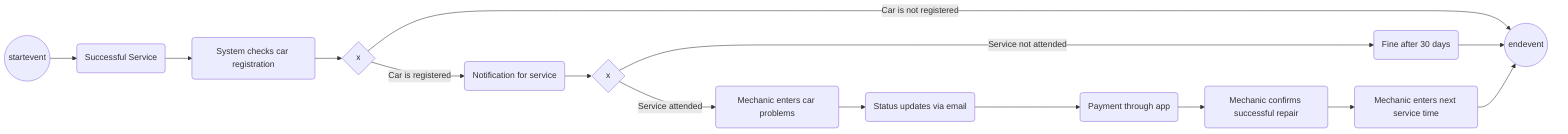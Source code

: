 graph LR
1:startevent:((startevent)) --> 2:task:(Successful Service)
2:task: --> 3:task:(System checks car registration)
3:task: --> 4:exclusivegateway:{x}
4:exclusivegateway:{x} --> |Car is registered| 5:task:(Notification for service)
4:exclusivegateway:{x} --> |Car is not registered| 6:endevent:((endevent))
5:task: --> 7:exclusivegateway:{x}
7:exclusivegateway:{x} --> |Service not attended| 8:task:(Fine after 30 days)
7:exclusivegateway:{x} --> |Service attended| 9:task:(Mechanic enters car problems)
8:task: --> 6:endevent:((endevent))
9:task: --> 10:task:(Status updates via email)
10:task: --> 11:task:(Payment through app)
11:task: --> 12:task:(Mechanic confirms successful repair)
12:task: --> 13:task:(Mechanic enters next service time)
13:task: --> 6:endevent:((endevent))